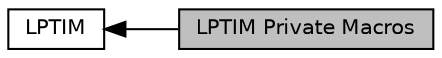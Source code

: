 digraph "LPTIM Private Macros"
{
  edge [fontname="Helvetica",fontsize="10",labelfontname="Helvetica",labelfontsize="10"];
  node [fontname="Helvetica",fontsize="10",shape=record];
  rankdir=LR;
  Node0 [label="LPTIM Private Macros",height=0.2,width=0.4,color="black", fillcolor="grey75", style="filled", fontcolor="black"];
  Node1 [label="LPTIM",height=0.2,width=0.4,color="black", fillcolor="white", style="filled",URL="$group___l_p_t_i_m.html",tooltip="LPTIM HAL module driver. "];
  Node1->Node0 [shape=plaintext, dir="back", style="solid"];
}
